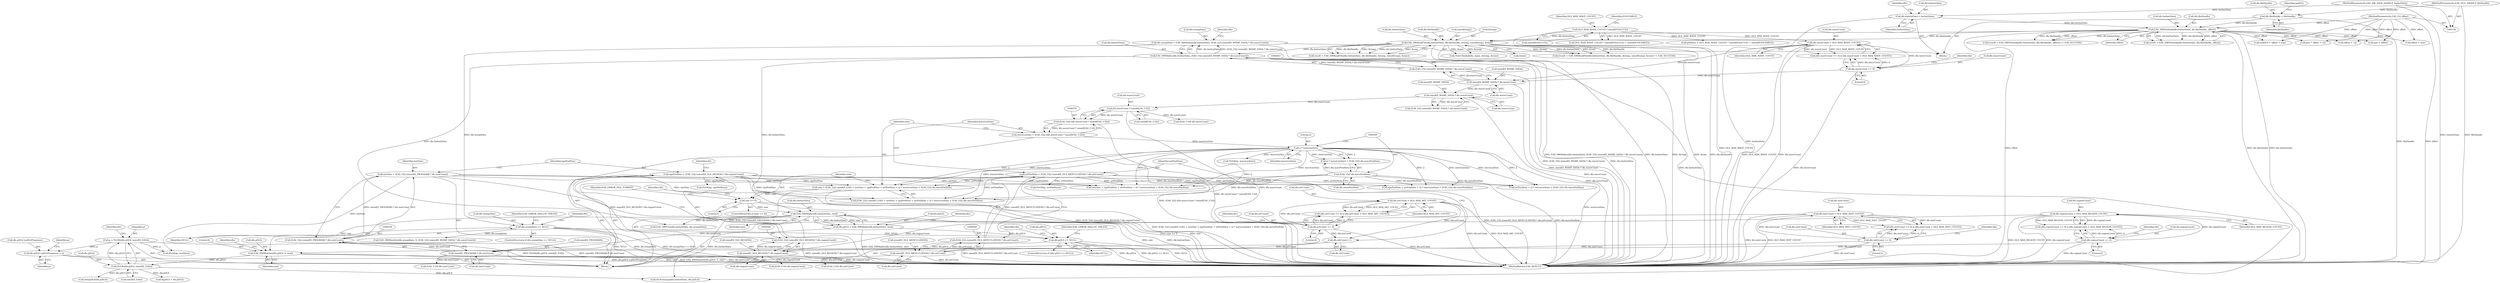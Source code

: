 digraph "0_Android_cadfb7a3c96d4fef06656cf37143e1b3e62cae86@pointer" {
"1000657" [label="(Call,dls.pDLS->pDLSPrograms = p)"];
"1000638" [label="(Call,p = PtrOfs(dls.pDLS, sizeof(S_EAS)))"];
"1000640" [label="(Call,PtrOfs(dls.pDLS, sizeof(S_EAS)))"];
"1000625" [label="(Call,EAS_HWMemSet(dls.pDLS, 0, size))"];
"1000616" [label="(Call,dls.pDLS == NULL)"];
"1000606" [label="(Call,dls.pDLS = EAS_HWMalloc(dls.hwInstData, size))"];
"1000610" [label="(Call,EAS_HWMalloc(dls.hwInstData, size))"];
"1000438" [label="(Call,EAS_HWMalloc(dls.hwInstData, (EAS_I32) (sizeof(S_WSMP_DATA) * dls.waveCount)))"];
"1000213" [label="(Call,EAS_HWReadFile(dls.hwInstData, dls.fileHandle, &temp, sizeof(temp), &size))"];
"1000198" [label="(Call,EAS_HWFileSeek(dls.hwInstData, dls.fileHandle, offset))"];
"1000180" [label="(Call,dls.hwInstData = hwInstData)"];
"1000151" [label="(MethodParameterIn,EAS_HW_DATA_HANDLE hwInstData)"];
"1000185" [label="(Call,dls.fileHandle = fileHandle)"];
"1000152" [label="(MethodParameterIn,EAS_FILE_HANDLE fileHandle)"];
"1000153" [label="(MethodParameterIn,EAS_I32 offset)"];
"1000442" [label="(Call,(EAS_I32) (sizeof(S_WSMP_DATA) * dls.waveCount))"];
"1000444" [label="(Call,sizeof(S_WSMP_DATA) * dls.waveCount)"];
"1000425" [label="(Call,dls.waveCount > DLS_MAX_WAVE_COUNT)"];
"1000420" [label="(Call,dls.waveCount == 0)"];
"1000395" [label="(Call,DLS_MAX_WAVE_COUNT * sizeof(POOLCUE))"];
"1000600" [label="(Call,size <= 0)"];
"1000577" [label="(Call,size = (EAS_I32) sizeof(S_EAS) + instSize + rgnPoolSize + artPoolSize + (2 * waveLenSize) + (EAS_I32) dls.wavePoolSize)"];
"1000533" [label="(Call,instSize = (EAS_I32) (sizeof(S_PROGRAM) * dls.instCount))"];
"1000535" [label="(Call,(EAS_I32) (sizeof(S_PROGRAM) * dls.instCount))"];
"1000537" [label="(Call,sizeof(S_PROGRAM) * dls.instCount)"];
"1000524" [label="(Call,dls.instCount > DLS_MAX_INST_COUNT)"];
"1000519" [label="(Call,dls.instCount == 0)"];
"1000543" [label="(Call,rgnPoolSize = (EAS_I32) (sizeof(S_DLS_REGION) * dls.regionCount))"];
"1000545" [label="(Call,(EAS_I32) (sizeof(S_DLS_REGION) * dls.regionCount))"];
"1000547" [label="(Call,sizeof(S_DLS_REGION) * dls.regionCount)"];
"1000492" [label="(Call,dls.regionCount > DLS_MAX_REGION_COUNT)"];
"1000487" [label="(Call,dls.regionCount == 0)"];
"1000557" [label="(Call,artPoolSize = (EAS_I32) (sizeof(S_DLS_ARTICULATION) * dls.artCount))"];
"1000559" [label="(Call,(EAS_I32) (sizeof(S_DLS_ARTICULATION) * dls.artCount))"];
"1000561" [label="(Call,sizeof(S_DLS_ARTICULATION) * dls.artCount)"];
"1000553" [label="(Call,dls.artCount++)"];
"1000508" [label="(Call,dls.artCount > DLS_MAX_ART_COUNT)"];
"1000503" [label="(Call,dls.artCount == 0)"];
"1000591" [label="(Call,2 * waveLenSize)"];
"1000567" [label="(Call,waveLenSize = (EAS_I32) (dls.waveCount * sizeof(EAS_U32)))"];
"1000569" [label="(Call,(EAS_I32) (dls.waveCount * sizeof(EAS_U32)))"];
"1000571" [label="(Call,dls.waveCount * sizeof(EAS_U32))"];
"1000467" [label="(Call,sizeof(S_WSMP_DATA) * dls.waveCount)"];
"1000594" [label="(Call,(EAS_I32) dls.wavePoolSize)"];
"1000451" [label="(Call,dls.wsmpData == NULL)"];
"1000434" [label="(Call,dls.wsmpData = EAS_HWMalloc(dls.hwInstData, (EAS_I32) (sizeof(S_WSMP_DATA) * dls.waveCount)))"];
"1000584" [label="(Call,instSize + rgnPoolSize + artPoolSize + (2 * waveLenSize) + (EAS_I32) dls.wavePoolSize)"];
"1000487" [label="(Call,dls.regionCount == 0)"];
"1000586" [label="(Call,rgnPoolSize + artPoolSize + (2 * waveLenSize) + (EAS_I32) dls.wavePoolSize)"];
"1000211" [label="(Call,result = EAS_HWReadFile(dls.hwInstData, dls.fileHandle, &temp, sizeof(temp), &size))"];
"1000484" [label="(Block,)"];
"1000243" [label="(Call,NextChunk(&dls, &pos, &temp, &size))"];
"1000520" [label="(Call,dls.instCount)"];
"1000202" [label="(Call,dls.fileHandle)"];
"1000538" [label="(Call,sizeof(S_PROGRAM))"];
"1000524" [label="(Call,dls.instCount > DLS_MAX_INST_COUNT)"];
"1000608" [label="(Identifier,dls)"];
"1000630" [label="(Identifier,size)"];
"1000615" [label="(ControlStructure,if (dls.pDLS == NULL))"];
"1000392" [label="(Call,ptblSize > DLS_MAX_WAVE_COUNT * sizeof(POOLCUE) + sizeof(POOLTABLE))"];
"1000533" [label="(Call,instSize = (EAS_I32) (sizeof(S_PROGRAM) * dls.instCount))"];
"1000224" [label="(Call,&size)"];
"1000578" [label="(Identifier,size)"];
"1000611" [label="(Call,dls.hwInstData)"];
"1000435" [label="(Call,dls.wsmpData)"];
"1000210" [label="(Call,(result = EAS_HWReadFile(dls.hwInstData, dls.fileHandle, &temp, sizeof(temp), &size)) != EAS_SUCCESS)"];
"1000427" [label="(Identifier,dls)"];
"1000453" [label="(Identifier,dls)"];
"1000155" [label="(Block,)"];
"1000588" [label="(Call,artPoolSize + (2 * waveLenSize) + (EAS_I32) dls.wavePoolSize)"];
"1000627" [label="(Identifier,dls)"];
"1000607" [label="(Call,dls.pDLS)"];
"1000575" [label="(Call,sizeof(EAS_U32))"];
"1000444" [label="(Call,sizeof(S_WSMP_DATA) * dls.waveCount)"];
"1000493" [label="(Call,dls.regionCount)"];
"1000397" [label="(Call,sizeof(POOLCUE))"];
"1000652" [label="(Call,(EAS_U16) dls.instCount)"];
"1000657" [label="(Call,dls.pDLS->pDLSPrograms = p)"];
"1000195" [label="(Call,(result = EAS_HWFileSeek(dls.hwInstData, dls.fileHandle, offset)) != EAS_SUCCESS)"];
"1000590" [label="(Call,(2 * waveLenSize) + (EAS_I32) dls.wavePoolSize)"];
"1000614" [label="(Identifier,size)"];
"1000567" [label="(Call,waveLenSize = (EAS_I32) (dls.waveCount * sizeof(EAS_U32)))"];
"1000601" [label="(Identifier,size)"];
"1000151" [label="(MethodParameterIn,EAS_HW_DATA_HANDLE hwInstData)"];
"1000460" [label="(Call,EAS_HWMemSet(dls.wsmpData, 0, (EAS_I32) (sizeof(S_WSMP_DATA) * dls.waveCount)))"];
"1000663" [label="(Identifier,p)"];
"1000491" [label="(Literal,0)"];
"1000534" [label="(Identifier,instSize)"];
"1000658" [label="(Call,dls.pDLS->pDLSPrograms)"];
"1000721" [label="(Call,(EAS_U16) dls.waveCount)"];
"1000559" [label="(Call,(EAS_I32) (sizeof(S_DLS_ARTICULATION) * dls.artCount))"];
"1000545" [label="(Call,(EAS_I32) (sizeof(S_DLS_REGION) * dls.regionCount))"];
"1000554" [label="(Call,dls.artCount)"];
"1000451" [label="(Call,dls.wsmpData == NULL)"];
"1000467" [label="(Call,sizeof(S_WSMP_DATA) * dls.waveCount)"];
"1000518" [label="(Call,(dls.instCount == 0) || (dls.instCount > DLS_MAX_INST_COUNT))"];
"1000283" [label="(Call,offset + 12)"];
"1000394" [label="(Call,DLS_MAX_WAVE_COUNT * sizeof(POOLCUE) + sizeof(POOLTABLE))"];
"1000544" [label="(Identifier,rgnPoolSize)"];
"1000568" [label="(Identifier,waveLenSize)"];
"1000276" [label="(Call,endDLS = offset + size)"];
"1000450" [label="(ControlStructure,if (dls.wsmpData == NULL))"];
"1000689" [label="(Call,PtrOfs(p, rgnPoolSize))"];
"1000186" [label="(Call,dls.fileHandle)"];
"1000842" [label="(MethodReturn,EAS_RESULT)"];
"1000641" [label="(Call,dls.pDLS)"];
"1000528" [label="(Identifier,DLS_MAX_INST_COUNT)"];
"1000571" [label="(Call,dls.waveCount * sizeof(EAS_U32))"];
"1000486" [label="(Call,(dls.regionCount == 0) || (dls.regionCount > DLS_MAX_REGION_COUNT))"];
"1000184" [label="(Identifier,hwInstData)"];
"1000507" [label="(Literal,0)"];
"1000547" [label="(Call,sizeof(S_DLS_REGION) * dls.regionCount)"];
"1000626" [label="(Call,dls.pDLS)"];
"1000205" [label="(Identifier,offset)"];
"1000465" [label="(Call,(EAS_I32) (sizeof(S_WSMP_DATA) * dls.waveCount))"];
"1000649" [label="(Identifier,dls)"];
"1000665" [label="(Identifier,p)"];
"1000445" [label="(Call,sizeof(S_WSMP_DATA))"];
"1000439" [label="(Call,dls.hwInstData)"];
"1000577" [label="(Call,size = (EAS_I32) sizeof(S_EAS) + instSize + rgnPoolSize + artPoolSize + (2 * waveLenSize) + (EAS_I32) dls.wavePoolSize)"];
"1000214" [label="(Call,dls.hwInstData)"];
"1000682" [label="(Call,(EAS_U16) dls.regionCount)"];
"1000572" [label="(Call,dls.waveCount)"];
"1000217" [label="(Call,dls.fileHandle)"];
"1000594" [label="(Call,(EAS_I32) dls.wavePoolSize)"];
"1000512" [label="(Identifier,DLS_MAX_ART_COUNT)"];
"1000426" [label="(Call,dls.waveCount)"];
"1000494" [label="(Identifier,dls)"];
"1000698" [label="(Call,(EAS_U16) dls.artCount)"];
"1000526" [label="(Identifier,dls)"];
"1000468" [label="(Call,sizeof(S_WSMP_DATA))"];
"1000519" [label="(Call,dls.instCount == 0)"];
"1000599" [label="(ControlStructure,if (size <= 0))"];
"1000591" [label="(Call,2 * waveLenSize)"];
"1000537" [label="(Call,sizeof(S_PROGRAM) * dls.instCount)"];
"1000419" [label="(Call,(dls.waveCount == 0) || (dls.waveCount > DLS_MAX_WAVE_COUNT))"];
"1000558" [label="(Identifier,artPoolSize)"];
"1000639" [label="(Identifier,p)"];
"1000550" [label="(Call,dls.regionCount)"];
"1000629" [label="(Literal,0)"];
"1000616" [label="(Call,dls.pDLS == NULL)"];
"1000605" [label="(Identifier,EAS_ERROR_FILE_FORMAT)"];
"1000420" [label="(Call,dls.waveCount == 0)"];
"1000504" [label="(Call,dls.artCount)"];
"1000606" [label="(Call,dls.pDLS = EAS_HWMalloc(dls.hwInstData, size))"];
"1000281" [label="(Call,pos = offset + 12)"];
"1000618" [label="(Identifier,dls)"];
"1000434" [label="(Call,dls.wsmpData = EAS_HWMalloc(dls.hwInstData, (EAS_I32) (sizeof(S_WSMP_DATA) * dls.waveCount)))"];
"1000540" [label="(Call,dls.instCount)"];
"1000189" [label="(Identifier,fileHandle)"];
"1000735" [label="(Call,PtrOfs(p, waveLenSize))"];
"1000525" [label="(Call,dls.instCount)"];
"1000503" [label="(Call,dls.artCount == 0)"];
"1000617" [label="(Call,dls.pDLS)"];
"1000638" [label="(Call,p = PtrOfs(dls.pDLS, sizeof(S_EAS)))"];
"1000569" [label="(Call,(EAS_I32) (dls.waveCount * sizeof(EAS_U32)))"];
"1000470" [label="(Call,dls.waveCount)"];
"1000222" [label="(Call,sizeof(temp))"];
"1000187" [label="(Identifier,dls)"];
"1000152" [label="(MethodParameterIn,EAS_FILE_HANDLE fileHandle)"];
"1000592" [label="(Literal,2)"];
"1000425" [label="(Call,dls.waveCount > DLS_MAX_WAVE_COUNT)"];
"1000822" [label="(Call,*ppDLS = dls.pDLS)"];
"1000492" [label="(Call,dls.regionCount > DLS_MAX_REGION_COUNT)"];
"1000833" [label="(Call,DLSCleanup(dls.hwInstData, dls.pDLS))"];
"1000610" [label="(Call,EAS_HWMalloc(dls.hwInstData, size))"];
"1000535" [label="(Call,(EAS_I32) (sizeof(S_PROGRAM) * dls.instCount))"];
"1000396" [label="(Identifier,DLS_MAX_WAVE_COUNT)"];
"1000452" [label="(Call,dls.wsmpData)"];
"1000561" [label="(Call,sizeof(S_DLS_ARTICULATION) * dls.artCount)"];
"1000644" [label="(Call,sizeof(S_EAS))"];
"1000153" [label="(MethodParameterIn,EAS_I32 offset)"];
"1000624" [label="(Identifier,EAS_ERROR_MALLOC_FAILED)"];
"1000557" [label="(Call,artPoolSize = (EAS_I32) (sizeof(S_DLS_ARTICULATION) * dls.artCount))"];
"1000459" [label="(Identifier,EAS_ERROR_MALLOC_FAILED)"];
"1000553" [label="(Call,dls.artCount++)"];
"1000502" [label="(Call,(dls.artCount == 0) || (dls.artCount > DLS_MAX_ART_COUNT))"];
"1000543" [label="(Call,rgnPoolSize = (EAS_I32) (sizeof(S_DLS_REGION) * dls.regionCount))"];
"1000424" [label="(Literal,0)"];
"1000596" [label="(Call,dls.wavePoolSize)"];
"1000199" [label="(Call,dls.hwInstData)"];
"1000213" [label="(Call,EAS_HWReadFile(dls.hwInstData, dls.fileHandle, &temp, sizeof(temp), &size))"];
"1000562" [label="(Call,sizeof(S_DLS_ARTICULATION))"];
"1000438" [label="(Call,EAS_HWMalloc(dls.hwInstData, (EAS_I32) (sizeof(S_WSMP_DATA) * dls.waveCount)))"];
"1000510" [label="(Identifier,dls)"];
"1000447" [label="(Call,dls.waveCount)"];
"1000455" [label="(Identifier,NULL)"];
"1000634" [label="(Identifier,dls)"];
"1000509" [label="(Call,dls.artCount)"];
"1000400" [label="(Identifier,POOLTABLE)"];
"1000462" [label="(Identifier,dls)"];
"1000488" [label="(Call,dls.regionCount)"];
"1000712" [label="(Call,PtrOfs(p, artPoolSize))"];
"1000395" [label="(Call,DLS_MAX_WAVE_COUNT * sizeof(POOLCUE))"];
"1000810" [label="(Call,EAS_HWFree(dls.hwInstData, dls.wsmpData))"];
"1000180" [label="(Call,dls.hwInstData = hwInstData)"];
"1000548" [label="(Call,sizeof(S_DLS_REGION))"];
"1000620" [label="(Identifier,NULL)"];
"1000602" [label="(Literal,0)"];
"1000593" [label="(Identifier,waveLenSize)"];
"1000220" [label="(Call,&temp)"];
"1000564" [label="(Call,dls.artCount)"];
"1000185" [label="(Call,dls.fileHandle = fileHandle)"];
"1000442" [label="(Call,(EAS_I32) (sizeof(S_WSMP_DATA) * dls.waveCount))"];
"1000496" [label="(Identifier,DLS_MAX_REGION_COUNT)"];
"1000236" [label="(Call,pos = offset)"];
"1000181" [label="(Call,dls.hwInstData)"];
"1000198" [label="(Call,EAS_HWFileSeek(dls.hwInstData, dls.fileHandle, offset))"];
"1000429" [label="(Identifier,DLS_MAX_WAVE_COUNT)"];
"1000579" [label="(Call,(EAS_I32) sizeof(S_EAS) + instSize + rgnPoolSize + artPoolSize + (2 * waveLenSize) + (EAS_I32) dls.wavePoolSize)"];
"1000555" [label="(Identifier,dls)"];
"1000523" [label="(Literal,0)"];
"1000192" [label="(Identifier,ppDLS)"];
"1000196" [label="(Call,result = EAS_HWFileSeek(dls.hwInstData, dls.fileHandle, offset))"];
"1000421" [label="(Call,dls.waveCount)"];
"1000828" [label="(Call,DumpDLS(dls.pDLS))"];
"1000640" [label="(Call,PtrOfs(dls.pDLS, sizeof(S_EAS)))"];
"1000278" [label="(Call,offset + size)"];
"1000625" [label="(Call,EAS_HWMemSet(dls.pDLS, 0, size))"];
"1000666" [label="(Call,PtrOfs(p, instSize))"];
"1000508" [label="(Call,dls.artCount > DLS_MAX_ART_COUNT)"];
"1000600" [label="(Call,size <= 0)"];
"1000657" -> "1000484"  [label="AST: "];
"1000657" -> "1000663"  [label="CFG: "];
"1000658" -> "1000657"  [label="AST: "];
"1000663" -> "1000657"  [label="AST: "];
"1000665" -> "1000657"  [label="CFG: "];
"1000657" -> "1000842"  [label="DDG: dls.pDLS->pDLSPrograms"];
"1000638" -> "1000657"  [label="DDG: p"];
"1000638" -> "1000484"  [label="AST: "];
"1000638" -> "1000640"  [label="CFG: "];
"1000639" -> "1000638"  [label="AST: "];
"1000640" -> "1000638"  [label="AST: "];
"1000649" -> "1000638"  [label="CFG: "];
"1000638" -> "1000842"  [label="DDG: PtrOfs(dls.pDLS, sizeof(S_EAS))"];
"1000640" -> "1000638"  [label="DDG: dls.pDLS"];
"1000638" -> "1000666"  [label="DDG: p"];
"1000640" -> "1000644"  [label="CFG: "];
"1000641" -> "1000640"  [label="AST: "];
"1000644" -> "1000640"  [label="AST: "];
"1000625" -> "1000640"  [label="DDG: dls.pDLS"];
"1000640" -> "1000822"  [label="DDG: dls.pDLS"];
"1000640" -> "1000828"  [label="DDG: dls.pDLS"];
"1000640" -> "1000833"  [label="DDG: dls.pDLS"];
"1000625" -> "1000484"  [label="AST: "];
"1000625" -> "1000630"  [label="CFG: "];
"1000626" -> "1000625"  [label="AST: "];
"1000629" -> "1000625"  [label="AST: "];
"1000630" -> "1000625"  [label="AST: "];
"1000634" -> "1000625"  [label="CFG: "];
"1000625" -> "1000842"  [label="DDG: size"];
"1000625" -> "1000842"  [label="DDG: EAS_HWMemSet(dls.pDLS, 0, size)"];
"1000616" -> "1000625"  [label="DDG: dls.pDLS"];
"1000610" -> "1000625"  [label="DDG: size"];
"1000616" -> "1000615"  [label="AST: "];
"1000616" -> "1000620"  [label="CFG: "];
"1000617" -> "1000616"  [label="AST: "];
"1000620" -> "1000616"  [label="AST: "];
"1000624" -> "1000616"  [label="CFG: "];
"1000627" -> "1000616"  [label="CFG: "];
"1000616" -> "1000842"  [label="DDG: dls.pDLS"];
"1000616" -> "1000842"  [label="DDG: dls.pDLS == NULL"];
"1000616" -> "1000842"  [label="DDG: NULL"];
"1000606" -> "1000616"  [label="DDG: dls.pDLS"];
"1000451" -> "1000616"  [label="DDG: NULL"];
"1000606" -> "1000484"  [label="AST: "];
"1000606" -> "1000610"  [label="CFG: "];
"1000607" -> "1000606"  [label="AST: "];
"1000610" -> "1000606"  [label="AST: "];
"1000618" -> "1000606"  [label="CFG: "];
"1000606" -> "1000842"  [label="DDG: EAS_HWMalloc(dls.hwInstData, size)"];
"1000610" -> "1000606"  [label="DDG: dls.hwInstData"];
"1000610" -> "1000606"  [label="DDG: size"];
"1000610" -> "1000614"  [label="CFG: "];
"1000611" -> "1000610"  [label="AST: "];
"1000614" -> "1000610"  [label="AST: "];
"1000610" -> "1000842"  [label="DDG: size"];
"1000610" -> "1000842"  [label="DDG: dls.hwInstData"];
"1000438" -> "1000610"  [label="DDG: dls.hwInstData"];
"1000600" -> "1000610"  [label="DDG: size"];
"1000610" -> "1000810"  [label="DDG: dls.hwInstData"];
"1000610" -> "1000833"  [label="DDG: dls.hwInstData"];
"1000438" -> "1000434"  [label="AST: "];
"1000438" -> "1000442"  [label="CFG: "];
"1000439" -> "1000438"  [label="AST: "];
"1000442" -> "1000438"  [label="AST: "];
"1000434" -> "1000438"  [label="CFG: "];
"1000438" -> "1000842"  [label="DDG: (EAS_I32) (sizeof(S_WSMP_DATA) * dls.waveCount)"];
"1000438" -> "1000842"  [label="DDG: dls.hwInstData"];
"1000438" -> "1000434"  [label="DDG: dls.hwInstData"];
"1000438" -> "1000434"  [label="DDG: (EAS_I32) (sizeof(S_WSMP_DATA) * dls.waveCount)"];
"1000213" -> "1000438"  [label="DDG: dls.hwInstData"];
"1000442" -> "1000438"  [label="DDG: sizeof(S_WSMP_DATA) * dls.waveCount"];
"1000438" -> "1000810"  [label="DDG: dls.hwInstData"];
"1000438" -> "1000833"  [label="DDG: dls.hwInstData"];
"1000213" -> "1000211"  [label="AST: "];
"1000213" -> "1000224"  [label="CFG: "];
"1000214" -> "1000213"  [label="AST: "];
"1000217" -> "1000213"  [label="AST: "];
"1000220" -> "1000213"  [label="AST: "];
"1000222" -> "1000213"  [label="AST: "];
"1000224" -> "1000213"  [label="AST: "];
"1000211" -> "1000213"  [label="CFG: "];
"1000213" -> "1000842"  [label="DDG: dls.fileHandle"];
"1000213" -> "1000842"  [label="DDG: dls.hwInstData"];
"1000213" -> "1000842"  [label="DDG: &temp"];
"1000213" -> "1000842"  [label="DDG: &size"];
"1000213" -> "1000210"  [label="DDG: dls.fileHandle"];
"1000213" -> "1000210"  [label="DDG: &temp"];
"1000213" -> "1000210"  [label="DDG: dls.hwInstData"];
"1000213" -> "1000210"  [label="DDG: &size"];
"1000213" -> "1000211"  [label="DDG: dls.fileHandle"];
"1000213" -> "1000211"  [label="DDG: &temp"];
"1000213" -> "1000211"  [label="DDG: dls.hwInstData"];
"1000213" -> "1000211"  [label="DDG: &size"];
"1000198" -> "1000213"  [label="DDG: dls.hwInstData"];
"1000198" -> "1000213"  [label="DDG: dls.fileHandle"];
"1000213" -> "1000243"  [label="DDG: &temp"];
"1000213" -> "1000243"  [label="DDG: &size"];
"1000198" -> "1000196"  [label="AST: "];
"1000198" -> "1000205"  [label="CFG: "];
"1000199" -> "1000198"  [label="AST: "];
"1000202" -> "1000198"  [label="AST: "];
"1000205" -> "1000198"  [label="AST: "];
"1000196" -> "1000198"  [label="CFG: "];
"1000198" -> "1000842"  [label="DDG: dls.hwInstData"];
"1000198" -> "1000842"  [label="DDG: offset"];
"1000198" -> "1000842"  [label="DDG: dls.fileHandle"];
"1000198" -> "1000195"  [label="DDG: dls.hwInstData"];
"1000198" -> "1000195"  [label="DDG: dls.fileHandle"];
"1000198" -> "1000195"  [label="DDG: offset"];
"1000198" -> "1000196"  [label="DDG: dls.hwInstData"];
"1000198" -> "1000196"  [label="DDG: dls.fileHandle"];
"1000198" -> "1000196"  [label="DDG: offset"];
"1000180" -> "1000198"  [label="DDG: dls.hwInstData"];
"1000185" -> "1000198"  [label="DDG: dls.fileHandle"];
"1000153" -> "1000198"  [label="DDG: offset"];
"1000198" -> "1000236"  [label="DDG: offset"];
"1000198" -> "1000276"  [label="DDG: offset"];
"1000198" -> "1000278"  [label="DDG: offset"];
"1000198" -> "1000281"  [label="DDG: offset"];
"1000198" -> "1000283"  [label="DDG: offset"];
"1000180" -> "1000155"  [label="AST: "];
"1000180" -> "1000184"  [label="CFG: "];
"1000181" -> "1000180"  [label="AST: "];
"1000184" -> "1000180"  [label="AST: "];
"1000187" -> "1000180"  [label="CFG: "];
"1000180" -> "1000842"  [label="DDG: hwInstData"];
"1000151" -> "1000180"  [label="DDG: hwInstData"];
"1000151" -> "1000150"  [label="AST: "];
"1000151" -> "1000842"  [label="DDG: hwInstData"];
"1000185" -> "1000155"  [label="AST: "];
"1000185" -> "1000189"  [label="CFG: "];
"1000186" -> "1000185"  [label="AST: "];
"1000189" -> "1000185"  [label="AST: "];
"1000192" -> "1000185"  [label="CFG: "];
"1000185" -> "1000842"  [label="DDG: fileHandle"];
"1000152" -> "1000185"  [label="DDG: fileHandle"];
"1000152" -> "1000150"  [label="AST: "];
"1000152" -> "1000842"  [label="DDG: fileHandle"];
"1000153" -> "1000150"  [label="AST: "];
"1000153" -> "1000842"  [label="DDG: offset"];
"1000153" -> "1000236"  [label="DDG: offset"];
"1000153" -> "1000276"  [label="DDG: offset"];
"1000153" -> "1000278"  [label="DDG: offset"];
"1000153" -> "1000281"  [label="DDG: offset"];
"1000153" -> "1000283"  [label="DDG: offset"];
"1000442" -> "1000444"  [label="CFG: "];
"1000443" -> "1000442"  [label="AST: "];
"1000444" -> "1000442"  [label="AST: "];
"1000442" -> "1000842"  [label="DDG: sizeof(S_WSMP_DATA) * dls.waveCount"];
"1000444" -> "1000442"  [label="DDG: dls.waveCount"];
"1000444" -> "1000447"  [label="CFG: "];
"1000445" -> "1000444"  [label="AST: "];
"1000447" -> "1000444"  [label="AST: "];
"1000444" -> "1000842"  [label="DDG: dls.waveCount"];
"1000425" -> "1000444"  [label="DDG: dls.waveCount"];
"1000420" -> "1000444"  [label="DDG: dls.waveCount"];
"1000444" -> "1000467"  [label="DDG: dls.waveCount"];
"1000425" -> "1000419"  [label="AST: "];
"1000425" -> "1000429"  [label="CFG: "];
"1000426" -> "1000425"  [label="AST: "];
"1000429" -> "1000425"  [label="AST: "];
"1000419" -> "1000425"  [label="CFG: "];
"1000425" -> "1000842"  [label="DDG: dls.waveCount"];
"1000425" -> "1000842"  [label="DDG: DLS_MAX_WAVE_COUNT"];
"1000425" -> "1000419"  [label="DDG: dls.waveCount"];
"1000425" -> "1000419"  [label="DDG: DLS_MAX_WAVE_COUNT"];
"1000420" -> "1000425"  [label="DDG: dls.waveCount"];
"1000395" -> "1000425"  [label="DDG: DLS_MAX_WAVE_COUNT"];
"1000420" -> "1000419"  [label="AST: "];
"1000420" -> "1000424"  [label="CFG: "];
"1000421" -> "1000420"  [label="AST: "];
"1000424" -> "1000420"  [label="AST: "];
"1000427" -> "1000420"  [label="CFG: "];
"1000419" -> "1000420"  [label="CFG: "];
"1000420" -> "1000842"  [label="DDG: dls.waveCount"];
"1000420" -> "1000419"  [label="DDG: dls.waveCount"];
"1000420" -> "1000419"  [label="DDG: 0"];
"1000395" -> "1000394"  [label="AST: "];
"1000395" -> "1000397"  [label="CFG: "];
"1000396" -> "1000395"  [label="AST: "];
"1000397" -> "1000395"  [label="AST: "];
"1000400" -> "1000395"  [label="CFG: "];
"1000395" -> "1000842"  [label="DDG: DLS_MAX_WAVE_COUNT"];
"1000395" -> "1000392"  [label="DDG: DLS_MAX_WAVE_COUNT"];
"1000395" -> "1000394"  [label="DDG: DLS_MAX_WAVE_COUNT"];
"1000600" -> "1000599"  [label="AST: "];
"1000600" -> "1000602"  [label="CFG: "];
"1000601" -> "1000600"  [label="AST: "];
"1000602" -> "1000600"  [label="AST: "];
"1000605" -> "1000600"  [label="CFG: "];
"1000608" -> "1000600"  [label="CFG: "];
"1000600" -> "1000842"  [label="DDG: size <= 0"];
"1000600" -> "1000842"  [label="DDG: size"];
"1000577" -> "1000600"  [label="DDG: size"];
"1000577" -> "1000484"  [label="AST: "];
"1000577" -> "1000579"  [label="CFG: "];
"1000578" -> "1000577"  [label="AST: "];
"1000579" -> "1000577"  [label="AST: "];
"1000601" -> "1000577"  [label="CFG: "];
"1000577" -> "1000842"  [label="DDG: (EAS_I32) sizeof(S_EAS) + instSize + rgnPoolSize + artPoolSize + (2 * waveLenSize) + (EAS_I32) dls.wavePoolSize"];
"1000533" -> "1000577"  [label="DDG: instSize"];
"1000543" -> "1000577"  [label="DDG: rgnPoolSize"];
"1000557" -> "1000577"  [label="DDG: artPoolSize"];
"1000591" -> "1000577"  [label="DDG: 2"];
"1000591" -> "1000577"  [label="DDG: waveLenSize"];
"1000594" -> "1000577"  [label="DDG: dls.wavePoolSize"];
"1000533" -> "1000484"  [label="AST: "];
"1000533" -> "1000535"  [label="CFG: "];
"1000534" -> "1000533"  [label="AST: "];
"1000535" -> "1000533"  [label="AST: "];
"1000544" -> "1000533"  [label="CFG: "];
"1000533" -> "1000842"  [label="DDG: (EAS_I32) (sizeof(S_PROGRAM) * dls.instCount)"];
"1000535" -> "1000533"  [label="DDG: sizeof(S_PROGRAM) * dls.instCount"];
"1000533" -> "1000579"  [label="DDG: instSize"];
"1000533" -> "1000584"  [label="DDG: instSize"];
"1000533" -> "1000666"  [label="DDG: instSize"];
"1000535" -> "1000537"  [label="CFG: "];
"1000536" -> "1000535"  [label="AST: "];
"1000537" -> "1000535"  [label="AST: "];
"1000535" -> "1000842"  [label="DDG: sizeof(S_PROGRAM) * dls.instCount"];
"1000537" -> "1000535"  [label="DDG: dls.instCount"];
"1000537" -> "1000540"  [label="CFG: "];
"1000538" -> "1000537"  [label="AST: "];
"1000540" -> "1000537"  [label="AST: "];
"1000537" -> "1000842"  [label="DDG: dls.instCount"];
"1000524" -> "1000537"  [label="DDG: dls.instCount"];
"1000519" -> "1000537"  [label="DDG: dls.instCount"];
"1000537" -> "1000652"  [label="DDG: dls.instCount"];
"1000524" -> "1000518"  [label="AST: "];
"1000524" -> "1000528"  [label="CFG: "];
"1000525" -> "1000524"  [label="AST: "];
"1000528" -> "1000524"  [label="AST: "];
"1000518" -> "1000524"  [label="CFG: "];
"1000524" -> "1000842"  [label="DDG: dls.instCount"];
"1000524" -> "1000842"  [label="DDG: DLS_MAX_INST_COUNT"];
"1000524" -> "1000518"  [label="DDG: dls.instCount"];
"1000524" -> "1000518"  [label="DDG: DLS_MAX_INST_COUNT"];
"1000519" -> "1000524"  [label="DDG: dls.instCount"];
"1000519" -> "1000518"  [label="AST: "];
"1000519" -> "1000523"  [label="CFG: "];
"1000520" -> "1000519"  [label="AST: "];
"1000523" -> "1000519"  [label="AST: "];
"1000526" -> "1000519"  [label="CFG: "];
"1000518" -> "1000519"  [label="CFG: "];
"1000519" -> "1000842"  [label="DDG: dls.instCount"];
"1000519" -> "1000518"  [label="DDG: dls.instCount"];
"1000519" -> "1000518"  [label="DDG: 0"];
"1000543" -> "1000484"  [label="AST: "];
"1000543" -> "1000545"  [label="CFG: "];
"1000544" -> "1000543"  [label="AST: "];
"1000545" -> "1000543"  [label="AST: "];
"1000555" -> "1000543"  [label="CFG: "];
"1000543" -> "1000842"  [label="DDG: (EAS_I32) (sizeof(S_DLS_REGION) * dls.regionCount)"];
"1000545" -> "1000543"  [label="DDG: sizeof(S_DLS_REGION) * dls.regionCount"];
"1000543" -> "1000579"  [label="DDG: rgnPoolSize"];
"1000543" -> "1000584"  [label="DDG: rgnPoolSize"];
"1000543" -> "1000586"  [label="DDG: rgnPoolSize"];
"1000543" -> "1000689"  [label="DDG: rgnPoolSize"];
"1000545" -> "1000547"  [label="CFG: "];
"1000546" -> "1000545"  [label="AST: "];
"1000547" -> "1000545"  [label="AST: "];
"1000545" -> "1000842"  [label="DDG: sizeof(S_DLS_REGION) * dls.regionCount"];
"1000547" -> "1000545"  [label="DDG: dls.regionCount"];
"1000547" -> "1000550"  [label="CFG: "];
"1000548" -> "1000547"  [label="AST: "];
"1000550" -> "1000547"  [label="AST: "];
"1000547" -> "1000842"  [label="DDG: dls.regionCount"];
"1000492" -> "1000547"  [label="DDG: dls.regionCount"];
"1000487" -> "1000547"  [label="DDG: dls.regionCount"];
"1000547" -> "1000682"  [label="DDG: dls.regionCount"];
"1000492" -> "1000486"  [label="AST: "];
"1000492" -> "1000496"  [label="CFG: "];
"1000493" -> "1000492"  [label="AST: "];
"1000496" -> "1000492"  [label="AST: "];
"1000486" -> "1000492"  [label="CFG: "];
"1000492" -> "1000842"  [label="DDG: DLS_MAX_REGION_COUNT"];
"1000492" -> "1000842"  [label="DDG: dls.regionCount"];
"1000492" -> "1000486"  [label="DDG: dls.regionCount"];
"1000492" -> "1000486"  [label="DDG: DLS_MAX_REGION_COUNT"];
"1000487" -> "1000492"  [label="DDG: dls.regionCount"];
"1000487" -> "1000486"  [label="AST: "];
"1000487" -> "1000491"  [label="CFG: "];
"1000488" -> "1000487"  [label="AST: "];
"1000491" -> "1000487"  [label="AST: "];
"1000494" -> "1000487"  [label="CFG: "];
"1000486" -> "1000487"  [label="CFG: "];
"1000487" -> "1000842"  [label="DDG: dls.regionCount"];
"1000487" -> "1000486"  [label="DDG: dls.regionCount"];
"1000487" -> "1000486"  [label="DDG: 0"];
"1000557" -> "1000484"  [label="AST: "];
"1000557" -> "1000559"  [label="CFG: "];
"1000558" -> "1000557"  [label="AST: "];
"1000559" -> "1000557"  [label="AST: "];
"1000568" -> "1000557"  [label="CFG: "];
"1000557" -> "1000842"  [label="DDG: (EAS_I32) (sizeof(S_DLS_ARTICULATION) * dls.artCount)"];
"1000559" -> "1000557"  [label="DDG: sizeof(S_DLS_ARTICULATION) * dls.artCount"];
"1000557" -> "1000579"  [label="DDG: artPoolSize"];
"1000557" -> "1000584"  [label="DDG: artPoolSize"];
"1000557" -> "1000586"  [label="DDG: artPoolSize"];
"1000557" -> "1000588"  [label="DDG: artPoolSize"];
"1000557" -> "1000712"  [label="DDG: artPoolSize"];
"1000559" -> "1000561"  [label="CFG: "];
"1000560" -> "1000559"  [label="AST: "];
"1000561" -> "1000559"  [label="AST: "];
"1000559" -> "1000842"  [label="DDG: sizeof(S_DLS_ARTICULATION) * dls.artCount"];
"1000561" -> "1000559"  [label="DDG: dls.artCount"];
"1000561" -> "1000564"  [label="CFG: "];
"1000562" -> "1000561"  [label="AST: "];
"1000564" -> "1000561"  [label="AST: "];
"1000561" -> "1000842"  [label="DDG: dls.artCount"];
"1000553" -> "1000561"  [label="DDG: dls.artCount"];
"1000561" -> "1000698"  [label="DDG: dls.artCount"];
"1000553" -> "1000484"  [label="AST: "];
"1000553" -> "1000554"  [label="CFG: "];
"1000554" -> "1000553"  [label="AST: "];
"1000558" -> "1000553"  [label="CFG: "];
"1000508" -> "1000553"  [label="DDG: dls.artCount"];
"1000503" -> "1000553"  [label="DDG: dls.artCount"];
"1000508" -> "1000502"  [label="AST: "];
"1000508" -> "1000512"  [label="CFG: "];
"1000509" -> "1000508"  [label="AST: "];
"1000512" -> "1000508"  [label="AST: "];
"1000502" -> "1000508"  [label="CFG: "];
"1000508" -> "1000842"  [label="DDG: dls.artCount"];
"1000508" -> "1000842"  [label="DDG: DLS_MAX_ART_COUNT"];
"1000508" -> "1000502"  [label="DDG: dls.artCount"];
"1000508" -> "1000502"  [label="DDG: DLS_MAX_ART_COUNT"];
"1000503" -> "1000508"  [label="DDG: dls.artCount"];
"1000503" -> "1000502"  [label="AST: "];
"1000503" -> "1000507"  [label="CFG: "];
"1000504" -> "1000503"  [label="AST: "];
"1000507" -> "1000503"  [label="AST: "];
"1000510" -> "1000503"  [label="CFG: "];
"1000502" -> "1000503"  [label="CFG: "];
"1000503" -> "1000842"  [label="DDG: dls.artCount"];
"1000503" -> "1000502"  [label="DDG: dls.artCount"];
"1000503" -> "1000502"  [label="DDG: 0"];
"1000591" -> "1000590"  [label="AST: "];
"1000591" -> "1000593"  [label="CFG: "];
"1000592" -> "1000591"  [label="AST: "];
"1000593" -> "1000591"  [label="AST: "];
"1000595" -> "1000591"  [label="CFG: "];
"1000591" -> "1000842"  [label="DDG: waveLenSize"];
"1000591" -> "1000579"  [label="DDG: 2"];
"1000591" -> "1000579"  [label="DDG: waveLenSize"];
"1000591" -> "1000584"  [label="DDG: 2"];
"1000591" -> "1000584"  [label="DDG: waveLenSize"];
"1000591" -> "1000586"  [label="DDG: 2"];
"1000591" -> "1000586"  [label="DDG: waveLenSize"];
"1000591" -> "1000588"  [label="DDG: 2"];
"1000591" -> "1000588"  [label="DDG: waveLenSize"];
"1000591" -> "1000590"  [label="DDG: 2"];
"1000591" -> "1000590"  [label="DDG: waveLenSize"];
"1000567" -> "1000591"  [label="DDG: waveLenSize"];
"1000591" -> "1000735"  [label="DDG: waveLenSize"];
"1000567" -> "1000484"  [label="AST: "];
"1000567" -> "1000569"  [label="CFG: "];
"1000568" -> "1000567"  [label="AST: "];
"1000569" -> "1000567"  [label="AST: "];
"1000578" -> "1000567"  [label="CFG: "];
"1000567" -> "1000842"  [label="DDG: (EAS_I32) (dls.waveCount * sizeof(EAS_U32))"];
"1000569" -> "1000567"  [label="DDG: dls.waveCount * sizeof(EAS_U32)"];
"1000569" -> "1000571"  [label="CFG: "];
"1000570" -> "1000569"  [label="AST: "];
"1000571" -> "1000569"  [label="AST: "];
"1000569" -> "1000842"  [label="DDG: dls.waveCount * sizeof(EAS_U32)"];
"1000571" -> "1000569"  [label="DDG: dls.waveCount"];
"1000571" -> "1000575"  [label="CFG: "];
"1000572" -> "1000571"  [label="AST: "];
"1000575" -> "1000571"  [label="AST: "];
"1000571" -> "1000842"  [label="DDG: dls.waveCount"];
"1000467" -> "1000571"  [label="DDG: dls.waveCount"];
"1000571" -> "1000721"  [label="DDG: dls.waveCount"];
"1000467" -> "1000465"  [label="AST: "];
"1000467" -> "1000470"  [label="CFG: "];
"1000468" -> "1000467"  [label="AST: "];
"1000470" -> "1000467"  [label="AST: "];
"1000465" -> "1000467"  [label="CFG: "];
"1000467" -> "1000842"  [label="DDG: dls.waveCount"];
"1000467" -> "1000465"  [label="DDG: dls.waveCount"];
"1000594" -> "1000590"  [label="AST: "];
"1000594" -> "1000596"  [label="CFG: "];
"1000595" -> "1000594"  [label="AST: "];
"1000596" -> "1000594"  [label="AST: "];
"1000590" -> "1000594"  [label="CFG: "];
"1000594" -> "1000842"  [label="DDG: dls.wavePoolSize"];
"1000594" -> "1000579"  [label="DDG: dls.wavePoolSize"];
"1000594" -> "1000584"  [label="DDG: dls.wavePoolSize"];
"1000594" -> "1000586"  [label="DDG: dls.wavePoolSize"];
"1000594" -> "1000588"  [label="DDG: dls.wavePoolSize"];
"1000594" -> "1000590"  [label="DDG: dls.wavePoolSize"];
"1000451" -> "1000450"  [label="AST: "];
"1000451" -> "1000455"  [label="CFG: "];
"1000452" -> "1000451"  [label="AST: "];
"1000455" -> "1000451"  [label="AST: "];
"1000459" -> "1000451"  [label="CFG: "];
"1000462" -> "1000451"  [label="CFG: "];
"1000451" -> "1000842"  [label="DDG: NULL"];
"1000451" -> "1000842"  [label="DDG: dls.wsmpData"];
"1000451" -> "1000842"  [label="DDG: dls.wsmpData == NULL"];
"1000434" -> "1000451"  [label="DDG: dls.wsmpData"];
"1000451" -> "1000460"  [label="DDG: dls.wsmpData"];
"1000434" -> "1000155"  [label="AST: "];
"1000435" -> "1000434"  [label="AST: "];
"1000453" -> "1000434"  [label="CFG: "];
"1000434" -> "1000842"  [label="DDG: EAS_HWMalloc(dls.hwInstData, (EAS_I32) (sizeof(S_WSMP_DATA) * dls.waveCount))"];
}
